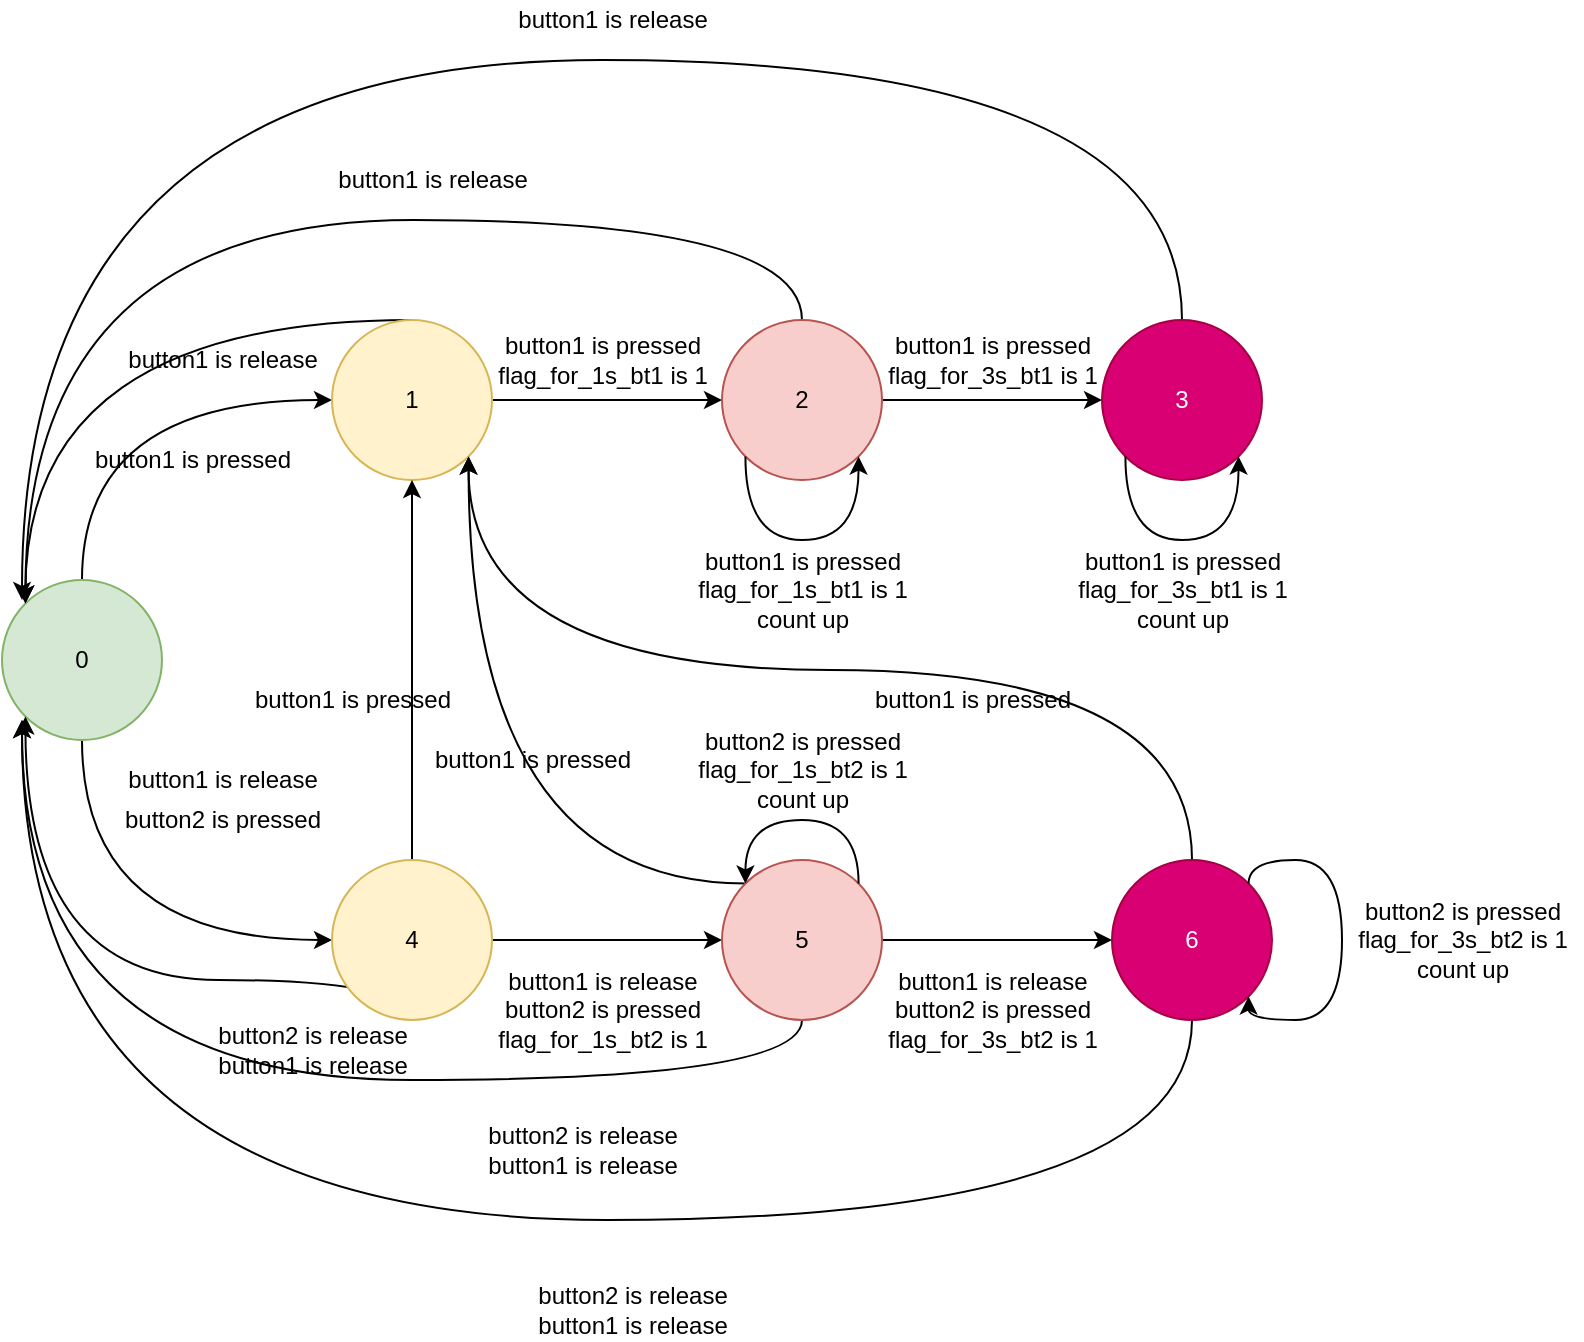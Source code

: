 <mxfile version="15.2.1" type="device"><diagram id="_QpH3Bkiivbpetf4YIxF" name="Page-1"><mxGraphModel dx="1185" dy="1735" grid="1" gridSize="10" guides="1" tooltips="1" connect="1" arrows="1" fold="1" page="1" pageScale="1" pageWidth="850" pageHeight="1100" math="0" shadow="0"><root><mxCell id="0"/><mxCell id="1" parent="0"/><mxCell id="eR2wsK7yUUOpG4WqS0hS-32" style="edgeStyle=orthogonalEdgeStyle;curved=1;rounded=0;orthogonalLoop=1;jettySize=auto;html=1;exitX=0.5;exitY=0;exitDx=0;exitDy=0;entryX=0;entryY=0.5;entryDx=0;entryDy=0;" edge="1" parent="1" source="eR2wsK7yUUOpG4WqS0hS-25" target="eR2wsK7yUUOpG4WqS0hS-26"><mxGeometry relative="1" as="geometry"/></mxCell><mxCell id="eR2wsK7yUUOpG4WqS0hS-37" style="edgeStyle=orthogonalEdgeStyle;curved=1;rounded=0;orthogonalLoop=1;jettySize=auto;html=1;exitX=0.5;exitY=1;exitDx=0;exitDy=0;entryX=0;entryY=0.5;entryDx=0;entryDy=0;" edge="1" parent="1" source="eR2wsK7yUUOpG4WqS0hS-25" target="eR2wsK7yUUOpG4WqS0hS-27"><mxGeometry relative="1" as="geometry"/></mxCell><mxCell id="eR2wsK7yUUOpG4WqS0hS-25" value="0" style="ellipse;whiteSpace=wrap;html=1;aspect=fixed;fillColor=#d5e8d4;strokeColor=#82b366;" vertex="1" parent="1"><mxGeometry x="220" y="230" width="80" height="80" as="geometry"/></mxCell><mxCell id="eR2wsK7yUUOpG4WqS0hS-40" style="edgeStyle=orthogonalEdgeStyle;curved=1;rounded=0;orthogonalLoop=1;jettySize=auto;html=1;exitX=1;exitY=0.5;exitDx=0;exitDy=0;entryX=0;entryY=0.5;entryDx=0;entryDy=0;" edge="1" parent="1" source="eR2wsK7yUUOpG4WqS0hS-26" target="eR2wsK7yUUOpG4WqS0hS-28"><mxGeometry relative="1" as="geometry"/></mxCell><mxCell id="eR2wsK7yUUOpG4WqS0hS-42" style="edgeStyle=orthogonalEdgeStyle;curved=1;rounded=0;orthogonalLoop=1;jettySize=auto;html=1;exitX=0.5;exitY=0;exitDx=0;exitDy=0;entryX=0;entryY=0;entryDx=0;entryDy=0;" edge="1" parent="1" source="eR2wsK7yUUOpG4WqS0hS-26" target="eR2wsK7yUUOpG4WqS0hS-25"><mxGeometry relative="1" as="geometry"><Array as="points"><mxPoint x="232" y="100"/></Array></mxGeometry></mxCell><mxCell id="eR2wsK7yUUOpG4WqS0hS-26" value="1" style="ellipse;whiteSpace=wrap;html=1;aspect=fixed;fillColor=#fff2cc;strokeColor=#d6b656;" vertex="1" parent="1"><mxGeometry x="385" y="100" width="80" height="80" as="geometry"/></mxCell><mxCell id="eR2wsK7yUUOpG4WqS0hS-34" style="edgeStyle=orthogonalEdgeStyle;curved=1;rounded=0;orthogonalLoop=1;jettySize=auto;html=1;exitX=0.5;exitY=0;exitDx=0;exitDy=0;entryX=0.5;entryY=1;entryDx=0;entryDy=0;" edge="1" parent="1" source="eR2wsK7yUUOpG4WqS0hS-27" target="eR2wsK7yUUOpG4WqS0hS-26"><mxGeometry relative="1" as="geometry"/></mxCell><mxCell id="eR2wsK7yUUOpG4WqS0hS-45" style="edgeStyle=orthogonalEdgeStyle;curved=1;rounded=0;orthogonalLoop=1;jettySize=auto;html=1;exitX=0.5;exitY=1;exitDx=0;exitDy=0;entryX=0;entryY=1;entryDx=0;entryDy=0;" edge="1" parent="1" source="eR2wsK7yUUOpG4WqS0hS-27" target="eR2wsK7yUUOpG4WqS0hS-25"><mxGeometry relative="1" as="geometry"><Array as="points"><mxPoint x="232" y="430"/></Array></mxGeometry></mxCell><mxCell id="eR2wsK7yUUOpG4WqS0hS-80" style="edgeStyle=orthogonalEdgeStyle;curved=1;rounded=0;orthogonalLoop=1;jettySize=auto;html=1;exitX=1;exitY=0.5;exitDx=0;exitDy=0;entryX=0;entryY=0.5;entryDx=0;entryDy=0;" edge="1" parent="1" source="eR2wsK7yUUOpG4WqS0hS-27" target="eR2wsK7yUUOpG4WqS0hS-29"><mxGeometry relative="1" as="geometry"/></mxCell><mxCell id="eR2wsK7yUUOpG4WqS0hS-27" value="4" style="ellipse;whiteSpace=wrap;html=1;aspect=fixed;fillColor=#fff2cc;strokeColor=#d6b656;" vertex="1" parent="1"><mxGeometry x="385" y="370" width="80" height="80" as="geometry"/></mxCell><mxCell id="eR2wsK7yUUOpG4WqS0hS-41" style="edgeStyle=orthogonalEdgeStyle;curved=1;rounded=0;orthogonalLoop=1;jettySize=auto;html=1;exitX=1;exitY=0.5;exitDx=0;exitDy=0;entryX=0;entryY=0.5;entryDx=0;entryDy=0;" edge="1" parent="1" source="eR2wsK7yUUOpG4WqS0hS-28" target="eR2wsK7yUUOpG4WqS0hS-30"><mxGeometry relative="1" as="geometry"/></mxCell><mxCell id="eR2wsK7yUUOpG4WqS0hS-43" style="edgeStyle=orthogonalEdgeStyle;curved=1;rounded=0;orthogonalLoop=1;jettySize=auto;html=1;exitX=0.5;exitY=0;exitDx=0;exitDy=0;entryX=0;entryY=0;entryDx=0;entryDy=0;" edge="1" parent="1" source="eR2wsK7yUUOpG4WqS0hS-28" target="eR2wsK7yUUOpG4WqS0hS-25"><mxGeometry relative="1" as="geometry"><Array as="points"><mxPoint x="620" y="50"/><mxPoint x="232" y="50"/></Array></mxGeometry></mxCell><mxCell id="eR2wsK7yUUOpG4WqS0hS-28" value="2" style="ellipse;whiteSpace=wrap;html=1;aspect=fixed;fillColor=#f8cecc;strokeColor=#b85450;" vertex="1" parent="1"><mxGeometry x="580" y="100" width="80" height="80" as="geometry"/></mxCell><mxCell id="eR2wsK7yUUOpG4WqS0hS-38" style="edgeStyle=orthogonalEdgeStyle;curved=1;rounded=0;orthogonalLoop=1;jettySize=auto;html=1;exitX=0;exitY=0;exitDx=0;exitDy=0;entryX=1;entryY=1;entryDx=0;entryDy=0;" edge="1" parent="1" source="eR2wsK7yUUOpG4WqS0hS-29" target="eR2wsK7yUUOpG4WqS0hS-26"><mxGeometry relative="1" as="geometry"/></mxCell><mxCell id="eR2wsK7yUUOpG4WqS0hS-46" style="edgeStyle=orthogonalEdgeStyle;curved=1;rounded=0;orthogonalLoop=1;jettySize=auto;html=1;exitX=0.5;exitY=1;exitDx=0;exitDy=0;" edge="1" parent="1" source="eR2wsK7yUUOpG4WqS0hS-29"><mxGeometry relative="1" as="geometry"><mxPoint x="230" y="300" as="targetPoint"/><Array as="points"><mxPoint x="620" y="480"/><mxPoint x="230" y="480"/></Array></mxGeometry></mxCell><mxCell id="eR2wsK7yUUOpG4WqS0hS-81" style="edgeStyle=orthogonalEdgeStyle;curved=1;rounded=0;orthogonalLoop=1;jettySize=auto;html=1;exitX=1;exitY=0.5;exitDx=0;exitDy=0;entryX=0;entryY=0.5;entryDx=0;entryDy=0;" edge="1" parent="1" source="eR2wsK7yUUOpG4WqS0hS-29" target="eR2wsK7yUUOpG4WqS0hS-31"><mxGeometry relative="1" as="geometry"/></mxCell><mxCell id="eR2wsK7yUUOpG4WqS0hS-29" value="5" style="ellipse;whiteSpace=wrap;html=1;aspect=fixed;fillColor=#f8cecc;strokeColor=#b85450;" vertex="1" parent="1"><mxGeometry x="580" y="370" width="80" height="80" as="geometry"/></mxCell><mxCell id="eR2wsK7yUUOpG4WqS0hS-44" style="edgeStyle=orthogonalEdgeStyle;curved=1;rounded=0;orthogonalLoop=1;jettySize=auto;html=1;exitX=0.5;exitY=0;exitDx=0;exitDy=0;" edge="1" parent="1" source="eR2wsK7yUUOpG4WqS0hS-30"><mxGeometry relative="1" as="geometry"><mxPoint x="230" y="240" as="targetPoint"/><Array as="points"><mxPoint x="810" y="-30"/><mxPoint x="230" y="-30"/></Array></mxGeometry></mxCell><mxCell id="eR2wsK7yUUOpG4WqS0hS-30" value="3" style="ellipse;whiteSpace=wrap;html=1;aspect=fixed;fillColor=#d80073;strokeColor=#A50040;fontColor=#ffffff;" vertex="1" parent="1"><mxGeometry x="770" y="100" width="80" height="80" as="geometry"/></mxCell><mxCell id="eR2wsK7yUUOpG4WqS0hS-39" style="edgeStyle=orthogonalEdgeStyle;curved=1;rounded=0;orthogonalLoop=1;jettySize=auto;html=1;exitX=0.5;exitY=0;exitDx=0;exitDy=0;entryX=1;entryY=1;entryDx=0;entryDy=0;" edge="1" parent="1" source="eR2wsK7yUUOpG4WqS0hS-31" target="eR2wsK7yUUOpG4WqS0hS-26"><mxGeometry relative="1" as="geometry"><mxPoint x="460" y="170" as="targetPoint"/></mxGeometry></mxCell><mxCell id="eR2wsK7yUUOpG4WqS0hS-47" style="edgeStyle=orthogonalEdgeStyle;curved=1;rounded=0;orthogonalLoop=1;jettySize=auto;html=1;exitX=0.5;exitY=1;exitDx=0;exitDy=0;" edge="1" parent="1" source="eR2wsK7yUUOpG4WqS0hS-31"><mxGeometry relative="1" as="geometry"><mxPoint x="230" y="300" as="targetPoint"/><Array as="points"><mxPoint x="815" y="550"/><mxPoint x="230" y="550"/></Array></mxGeometry></mxCell><mxCell id="eR2wsK7yUUOpG4WqS0hS-31" value="6" style="ellipse;whiteSpace=wrap;html=1;aspect=fixed;fillColor=#d80073;strokeColor=#A50040;fontColor=#ffffff;" vertex="1" parent="1"><mxGeometry x="775" y="370" width="80" height="80" as="geometry"/></mxCell><mxCell id="eR2wsK7yUUOpG4WqS0hS-52" style="edgeStyle=orthogonalEdgeStyle;curved=1;rounded=0;orthogonalLoop=1;jettySize=auto;html=1;exitX=0;exitY=1;exitDx=0;exitDy=0;entryX=1;entryY=1;entryDx=0;entryDy=0;" edge="1" parent="1" source="eR2wsK7yUUOpG4WqS0hS-28" target="eR2wsK7yUUOpG4WqS0hS-28"><mxGeometry relative="1" as="geometry"><Array as="points"><mxPoint x="592" y="210"/><mxPoint x="648" y="210"/></Array></mxGeometry></mxCell><mxCell id="eR2wsK7yUUOpG4WqS0hS-53" style="edgeStyle=orthogonalEdgeStyle;curved=1;rounded=0;orthogonalLoop=1;jettySize=auto;html=1;exitX=0;exitY=1;exitDx=0;exitDy=0;entryX=1;entryY=1;entryDx=0;entryDy=0;" edge="1" parent="1" source="eR2wsK7yUUOpG4WqS0hS-30" target="eR2wsK7yUUOpG4WqS0hS-30"><mxGeometry relative="1" as="geometry"><Array as="points"><mxPoint x="782" y="210"/><mxPoint x="838" y="210"/></Array></mxGeometry></mxCell><mxCell id="eR2wsK7yUUOpG4WqS0hS-58" style="edgeStyle=orthogonalEdgeStyle;curved=1;rounded=0;orthogonalLoop=1;jettySize=auto;html=1;exitX=1;exitY=0;exitDx=0;exitDy=0;entryX=1;entryY=1;entryDx=0;entryDy=0;" edge="1" parent="1" source="eR2wsK7yUUOpG4WqS0hS-31" target="eR2wsK7yUUOpG4WqS0hS-31"><mxGeometry relative="1" as="geometry"><Array as="points"><mxPoint x="843" y="370"/><mxPoint x="890" y="370"/><mxPoint x="890" y="450"/><mxPoint x="843" y="450"/></Array></mxGeometry></mxCell><mxCell id="eR2wsK7yUUOpG4WqS0hS-60" value="button1 is pressed" style="text;html=1;align=center;verticalAlign=middle;resizable=0;points=[];autosize=1;strokeColor=none;fillColor=none;rotation=0;" vertex="1" parent="1"><mxGeometry x="260" y="160" width="110" height="20" as="geometry"/></mxCell><mxCell id="eR2wsK7yUUOpG4WqS0hS-61" value="button1 is release" style="text;html=1;align=center;verticalAlign=middle;resizable=0;points=[];autosize=1;strokeColor=none;fillColor=none;rotation=0;" vertex="1" parent="1"><mxGeometry x="275" y="110" width="110" height="20" as="geometry"/></mxCell><mxCell id="eR2wsK7yUUOpG4WqS0hS-62" value="button1 is pressed&lt;br&gt;flag_for_1s_bt1 is 1" style="text;html=1;align=center;verticalAlign=middle;resizable=0;points=[];autosize=1;strokeColor=none;fillColor=none;rotation=0;" vertex="1" parent="1"><mxGeometry x="460" y="105" width="120" height="30" as="geometry"/></mxCell><mxCell id="eR2wsK7yUUOpG4WqS0hS-64" value="button1 is pressed&lt;br&gt;flag_for_3s_bt1 is 1" style="text;html=1;align=center;verticalAlign=middle;resizable=0;points=[];autosize=1;strokeColor=none;fillColor=none;rotation=0;" vertex="1" parent="1"><mxGeometry x="655" y="105" width="120" height="30" as="geometry"/></mxCell><mxCell id="eR2wsK7yUUOpG4WqS0hS-65" value="button1 is pressed&lt;br&gt;flag_for_1s_bt1 is 1&lt;br&gt;count up" style="text;html=1;align=center;verticalAlign=middle;resizable=0;points=[];autosize=1;strokeColor=none;fillColor=none;rotation=0;" vertex="1" parent="1"><mxGeometry x="560" y="210" width="120" height="50" as="geometry"/></mxCell><mxCell id="eR2wsK7yUUOpG4WqS0hS-66" value="button1 is pressed&lt;br&gt;flag_for_3s_bt1 is 1&lt;br&gt;count up" style="text;html=1;align=center;verticalAlign=middle;resizable=0;points=[];autosize=1;strokeColor=none;fillColor=none;rotation=0;" vertex="1" parent="1"><mxGeometry x="750" y="210" width="120" height="50" as="geometry"/></mxCell><mxCell id="eR2wsK7yUUOpG4WqS0hS-67" value="button1 is release" style="text;html=1;align=center;verticalAlign=middle;resizable=0;points=[];autosize=1;strokeColor=none;fillColor=none;rotation=0;" vertex="1" parent="1"><mxGeometry x="470" y="-60" width="110" height="20" as="geometry"/></mxCell><mxCell id="eR2wsK7yUUOpG4WqS0hS-68" value="button1 is release" style="text;html=1;align=center;verticalAlign=middle;resizable=0;points=[];autosize=1;strokeColor=none;fillColor=none;rotation=0;" vertex="1" parent="1"><mxGeometry x="380" y="20" width="110" height="20" as="geometry"/></mxCell><mxCell id="eR2wsK7yUUOpG4WqS0hS-71" value="button2 is release&lt;br&gt;button1 is release" style="text;html=1;align=center;verticalAlign=middle;resizable=0;points=[];autosize=1;strokeColor=none;fillColor=none;rotation=0;" vertex="1" parent="1"><mxGeometry x="320" y="450" width="110" height="30" as="geometry"/></mxCell><mxCell id="eR2wsK7yUUOpG4WqS0hS-72" value="button1 is pressed" style="text;html=1;align=center;verticalAlign=middle;resizable=0;points=[];autosize=1;strokeColor=none;fillColor=none;rotation=0;" vertex="1" parent="1"><mxGeometry x="340" y="280" width="110" height="20" as="geometry"/></mxCell><mxCell id="eR2wsK7yUUOpG4WqS0hS-73" value="button1 is pressed" style="text;html=1;align=center;verticalAlign=middle;resizable=0;points=[];autosize=1;strokeColor=none;fillColor=none;rotation=0;" vertex="1" parent="1"><mxGeometry x="430" y="310" width="110" height="20" as="geometry"/></mxCell><mxCell id="eR2wsK7yUUOpG4WqS0hS-74" value="button1 is pressed" style="text;html=1;align=center;verticalAlign=middle;resizable=0;points=[];autosize=1;strokeColor=none;fillColor=none;rotation=0;" vertex="1" parent="1"><mxGeometry x="650" y="280" width="110" height="20" as="geometry"/></mxCell><mxCell id="eR2wsK7yUUOpG4WqS0hS-76" value="button2 is release&lt;br&gt;button1 is release" style="text;html=1;align=center;verticalAlign=middle;resizable=0;points=[];autosize=1;strokeColor=none;fillColor=none;rotation=0;" vertex="1" parent="1"><mxGeometry x="455" y="500" width="110" height="30" as="geometry"/></mxCell><mxCell id="eR2wsK7yUUOpG4WqS0hS-77" value="button2 is release&lt;br&gt;button1 is release" style="text;html=1;align=center;verticalAlign=middle;resizable=0;points=[];autosize=1;strokeColor=none;fillColor=none;rotation=0;" vertex="1" parent="1"><mxGeometry x="480" y="580" width="110" height="30" as="geometry"/></mxCell><mxCell id="eR2wsK7yUUOpG4WqS0hS-78" value="button2 is pressed" style="text;html=1;align=center;verticalAlign=middle;resizable=0;points=[];autosize=1;strokeColor=none;fillColor=none;rotation=0;" vertex="1" parent="1"><mxGeometry x="275" y="340" width="110" height="20" as="geometry"/></mxCell><mxCell id="eR2wsK7yUUOpG4WqS0hS-79" value="button1 is release" style="text;html=1;align=center;verticalAlign=middle;resizable=0;points=[];autosize=1;strokeColor=none;fillColor=none;rotation=0;" vertex="1" parent="1"><mxGeometry x="275" y="320" width="110" height="20" as="geometry"/></mxCell><mxCell id="eR2wsK7yUUOpG4WqS0hS-82" value="button1 is release&lt;br&gt;button2 is pressed&lt;br&gt;flag_for_1s_bt2 is 1" style="text;html=1;align=center;verticalAlign=middle;resizable=0;points=[];autosize=1;strokeColor=none;fillColor=none;rotation=0;" vertex="1" parent="1"><mxGeometry x="460" y="420" width="120" height="50" as="geometry"/></mxCell><mxCell id="eR2wsK7yUUOpG4WqS0hS-83" value="button1 is release&lt;br&gt;button2 is pressed&lt;br&gt;flag_for_3s_bt2 is 1" style="text;html=1;align=center;verticalAlign=middle;resizable=0;points=[];autosize=1;strokeColor=none;fillColor=none;rotation=0;" vertex="1" parent="1"><mxGeometry x="655" y="420" width="120" height="50" as="geometry"/></mxCell><mxCell id="eR2wsK7yUUOpG4WqS0hS-84" value="button2 is pressed&lt;br&gt;flag_for_1s_bt2 is 1&lt;br&gt;count up" style="text;html=1;align=center;verticalAlign=middle;resizable=0;points=[];autosize=1;strokeColor=none;fillColor=none;rotation=0;" vertex="1" parent="1"><mxGeometry x="560" y="300" width="120" height="50" as="geometry"/></mxCell><mxCell id="eR2wsK7yUUOpG4WqS0hS-87" style="edgeStyle=orthogonalEdgeStyle;curved=1;rounded=0;orthogonalLoop=1;jettySize=auto;html=1;exitX=1;exitY=0;exitDx=0;exitDy=0;entryX=0;entryY=0;entryDx=0;entryDy=0;" edge="1" parent="1" source="eR2wsK7yUUOpG4WqS0hS-29" target="eR2wsK7yUUOpG4WqS0hS-29"><mxGeometry relative="1" as="geometry"><Array as="points"><mxPoint x="648" y="350"/><mxPoint x="592" y="350"/></Array></mxGeometry></mxCell><mxCell id="eR2wsK7yUUOpG4WqS0hS-88" value="button2 is pressed&lt;br&gt;flag_for_3s_bt2 is 1&lt;br&gt;count up" style="text;html=1;align=center;verticalAlign=middle;resizable=0;points=[];autosize=1;strokeColor=none;fillColor=none;rotation=0;" vertex="1" parent="1"><mxGeometry x="890" y="385" width="120" height="50" as="geometry"/></mxCell></root></mxGraphModel></diagram></mxfile>